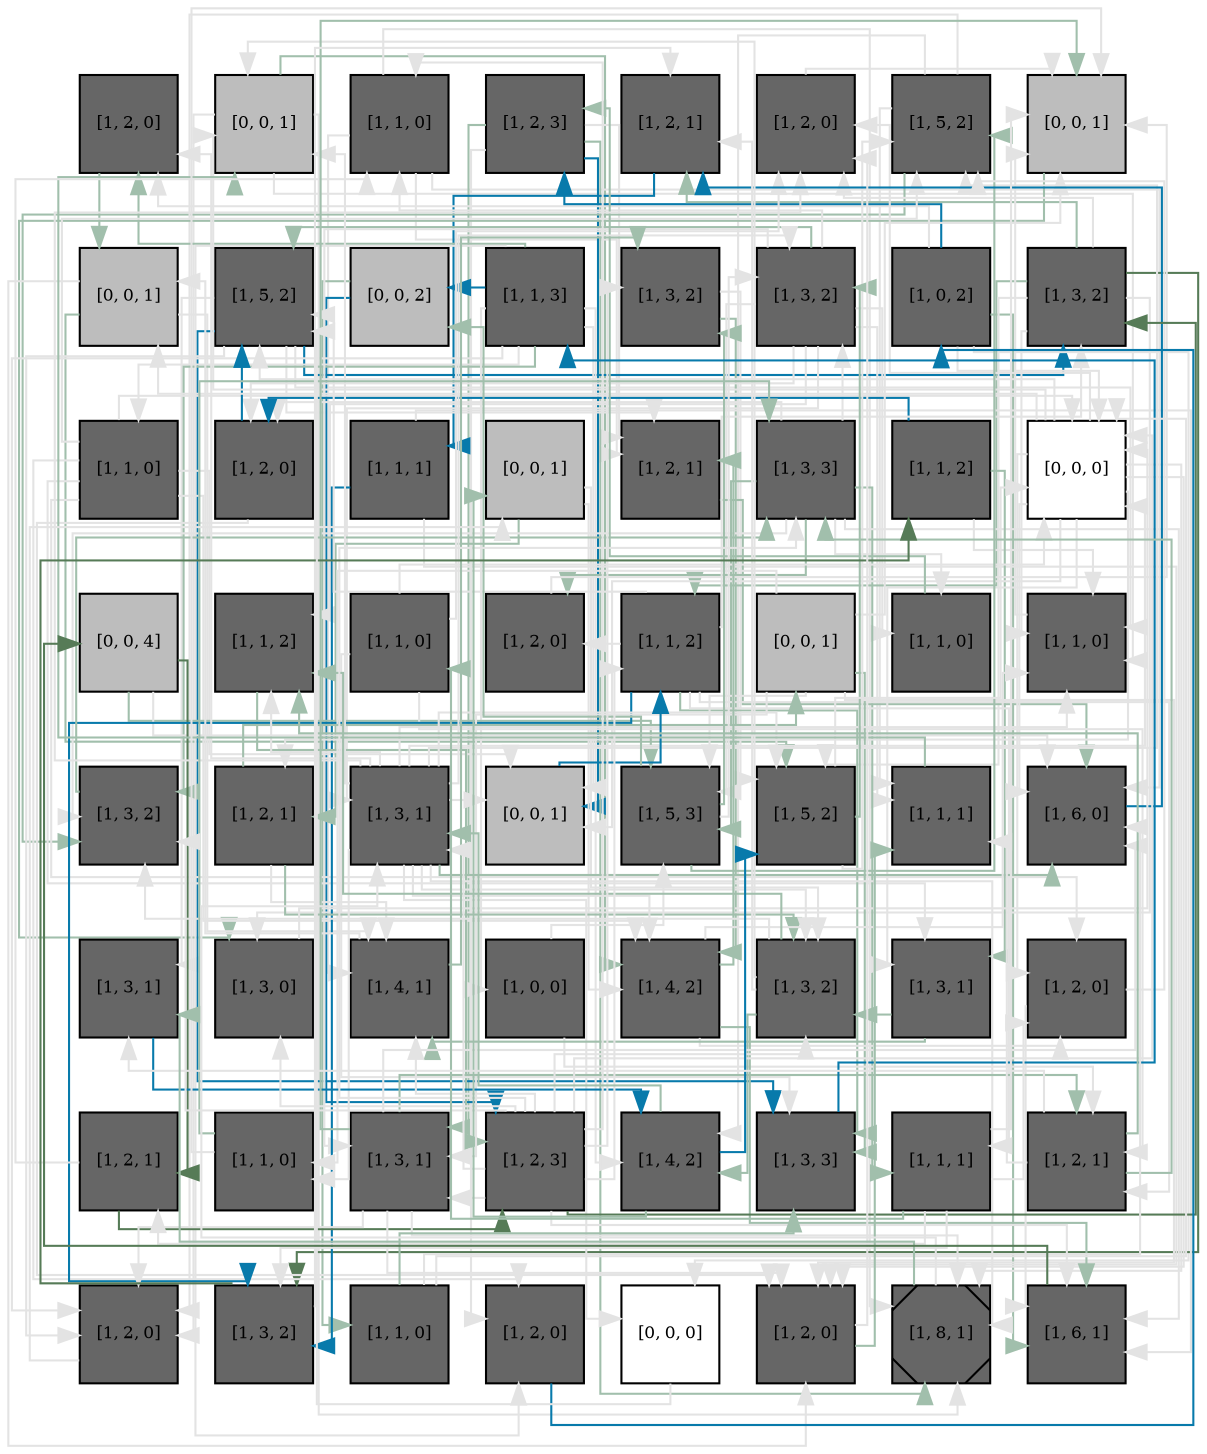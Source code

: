 digraph layout  {
rankdir=TB;
splines=ortho;
node [fixedsize=false, style=filled, width="0.6"];
edge [constraint=false];
0 [fillcolor="#666666", fontsize=8, label="[1, 2, 0]", shape=square, tooltip="name:  EL ,\nin_degree: 3,\nout_degree: 1"];
1 [fillcolor="#bdbdbd", fontsize=8, label="[0, 0, 1]", shape=square, tooltip="name: None,\nin_degree: 4,\nout_degree: 4"];
2 [fillcolor="#666666", fontsize=8, label="[1, 1, 0]", shape=square, tooltip="name:  Oag ,\nin_degree: 3,\nout_degree: 4"];
3 [fillcolor="#666666", fontsize=8, label="[1, 2, 3]", shape=square, tooltip="name:  T0 ,\nin_degree: 2,\nout_degree: 5"];
4 [fillcolor="#666666", fontsize=8, label="[1, 2, 1]", shape=square, tooltip="name:  IgA_TRetortaeformis ,\nin_degree: 4,\nout_degree: 1"];
5 [fillcolor="#666666", fontsize=8, label="[1, 2, 0]", shape=square, tooltip="name:  TEL ,\nin_degree: 5,\nout_degree: 1"];
6 [fillcolor="#666666", fontsize=8, label="[1, 5, 2]", shape=square, tooltip="name:  NE_TRetortaeformis ,\nin_degree: 5,\nout_degree: 4"];
7 [fillcolor="#bdbdbd", fontsize=8, label="[0, 0, 1]", shape=square, tooltip="name: None,\nin_degree: 7,\nout_degree: 1"];
8 [fillcolor="#bdbdbd", fontsize=8, label="[0, 0, 1]", shape=square, tooltip="name: None,\nin_degree: 3,\nout_degree: 3"];
9 [fillcolor="#666666", fontsize=8, label="[1, 5, 2]", shape=square, tooltip="name:  IL13 ,\nin_degree: 5,\nout_degree: 6"];
10 [fillcolor="#bdbdbd", fontsize=8, label="[0, 0, 2]", shape=square, tooltip="name: None,\nin_degree: 2,\nout_degree: 2"];
11 [fillcolor="#666666", fontsize=8, label="[1, 1, 3]", shape=square, tooltip="name:  DCII_TRetortaeformis ,\nin_degree: 1,\nout_degree: 9"];
12 [fillcolor="#666666", fontsize=8, label="[1, 3, 2]", shape=square, tooltip="name:  TTSSI ,\nin_degree: 3,\nout_degree: 2"];
13 [fillcolor="#666666", fontsize=8, label="[1, 3, 2]", shape=square, tooltip="name:  MPI_Bacterium ,\nin_degree: 4,\nout_degree: 9"];
14 [fillcolor="#666666", fontsize=8, label="[1, 0, 2]", shape=square, tooltip="name:  IS ,\nin_degree: 1,\nout_degree: 5"];
15 [fillcolor="#666666", fontsize=8, label="[1, 3, 2]", shape=square, tooltip="name:  EL2 ,\nin_degree: 3,\nout_degree: 7"];
16 [fillcolor="#666666", fontsize=8, label="[1, 1, 0]", shape=square, tooltip="name:  Th1I_TRetortaeformis ,\nin_degree: 1,\nout_degree: 7"];
17 [fillcolor="#666666", fontsize=8, label="[1, 2, 0]", shape=square, tooltip="name:  PH ,\nin_degree: 3,\nout_degree: 2"];
18 [fillcolor="#666666", fontsize=8, label="[1, 1, 1]", shape=square, tooltip="name:  EC_Bacterium ,\nin_degree: 1,\nout_degree: 3"];
19 [fillcolor="#bdbdbd", fontsize=8, label="[0, 0, 1]", shape=square, tooltip="name: None,\nin_degree: 2,\nout_degree: 3"];
20 [fillcolor="#666666", fontsize=8, label="[1, 2, 1]", shape=square, tooltip="name:  DP ,\nin_degree: 4,\nout_degree: 1"];
21 [fillcolor="#666666", fontsize=8, label="[1, 3, 3]", shape=square, tooltip="name:  IFNgI ,\nin_degree: 4,\nout_degree: 8"];
22 [fillcolor="#666666", fontsize=8, label="[1, 1, 2]", shape=square, tooltip="name:  NE_Bacterium ,\nin_degree: 1,\nout_degree: 3"];
23 [fillcolor="#FFFFFF", fontsize=8, label="[0, 0, 0]", shape=square, tooltip="name: None,\nin_degree: 8,\nout_degree: 11"];
24 [fillcolor="#bdbdbd", fontsize=8, label="[0, 0, 4]", shape=square, tooltip="name: None,\nin_degree: 1,\nout_degree: 3"];
25 [fillcolor="#666666", fontsize=8, label="[1, 1, 2]", shape=square, tooltip="name:  IL4I ,\nin_degree: 4,\nout_degree: 1"];
26 [fillcolor="#666666", fontsize=8, label="[1, 1, 0]", shape=square, tooltip="name:  Th1I_Bacterium ,\nin_degree: 1,\nout_degree: 4"];
27 [fillcolor="#666666", fontsize=8, label="[1, 2, 0]", shape=square, tooltip="name:  IFNgII ,\nin_degree: 2,\nout_degree: 1"];
28 [fillcolor="#666666", fontsize=8, label="[1, 1, 2]", shape=square, tooltip="name:  IgG ,\nin_degree: 3,\nout_degree: 7"];
29 [fillcolor="#bdbdbd", fontsize=8, label="[0, 0, 1]", shape=square, tooltip="name: None,\nin_degree: 1,\nout_degree: 6"];
30 [fillcolor="#666666", fontsize=8, label="[1, 1, 0]", shape=square, tooltip="name:  DCII_Bacterium ,\nin_degree: 2,\nout_degree: 1"];
31 [fillcolor="#666666", fontsize=8, label="[1, 1, 0]", shape=square, tooltip="name:  TTSSII ,\nin_degree: 6,\nout_degree: 1"];
32 [fillcolor="#666666", fontsize=8, label="[1, 3, 2]", shape=square, tooltip="name:  DCI_Bacterium ,\nin_degree: 5,\nout_degree: 1"];
33 [fillcolor="#666666", fontsize=8, label="[1, 2, 1]", shape=square, tooltip="name:  IL5 ,\nin_degree: 2,\nout_degree: 3"];
34 [fillcolor="#666666", fontsize=8, label="[1, 3, 1]", shape=square, tooltip="name:  Th2II_Bacterium ,\nin_degree: 4,\nout_degree: 16"];
35 [fillcolor="#bdbdbd", fontsize=8, label="[0, 0, 1]", shape=square, tooltip="name: None,\nin_degree: 5,\nout_degree: 1"];
36 [fillcolor="#666666", fontsize=8, label="[1, 5, 3]", shape=square, tooltip="name:  IFNg_Bacterium ,\nin_degree: 5,\nout_degree: 4"];
37 [fillcolor="#666666", fontsize=8, label="[1, 5, 2]", shape=square, tooltip="name:  AD ,\nin_degree: 5,\nout_degree: 3"];
38 [fillcolor="#666666", fontsize=8, label="[1, 1, 1]", shape=square, tooltip="name:  TrI_Bacterium ,\nin_degree: 4,\nout_degree: 1"];
39 [fillcolor="#666666", fontsize=8, label="[1, 6, 0]", shape=square, tooltip="name:  AP ,\nin_degree: 7,\nout_degree: 1"];
40 [fillcolor="#666666", fontsize=8, label="[1, 3, 1]", shape=square, tooltip="name:  IgE ,\nin_degree: 3,\nout_degree: 1"];
41 [fillcolor="#666666", fontsize=8, label="[1, 3, 0]", shape=square, tooltip="name:  TrII ,\nin_degree: 3,\nout_degree: 1"];
42 [fillcolor="#666666", fontsize=8, label="[1, 4, 1]", shape=square, tooltip="name:  Cb ,\nin_degree: 5,\nout_degree: 2"];
43 [fillcolor="#666666", fontsize=8, label="[1, 0, 0]", shape=square, tooltip="name: IS,\nin_degree: 1,\nout_degree: 2"];
44 [fillcolor="#666666", fontsize=8, label="[1, 4, 2]", shape=square, tooltip="name:  IL10I_Bacterium ,\nin_degree: 5,\nout_degree: 4"];
45 [fillcolor="#666666", fontsize=8, label="[1, 3, 2]", shape=square, tooltip="name:  Th2II_TRetortaeformis ,\nin_degree: 5,\nout_degree: 5"];
46 [fillcolor="#666666", fontsize=8, label="[1, 3, 1]", shape=square, tooltip="name:  AgAb_Bacterium ,\nin_degree: 3,\nout_degree: 2"];
47 [fillcolor="#666666", fontsize=8, label="[1, 2, 0]", shape=square, tooltip="name:  IL10I ,\nin_degree: 4,\nout_degree: 2"];
48 [fillcolor="#666666", fontsize=8, label="[1, 2, 1]", shape=square, tooltip="name:  IgG_Bacterium ,\nin_degree: 2,\nout_degree: 2"];
49 [fillcolor="#666666", fontsize=8, label="[1, 1, 0]", shape=square, tooltip="name:  Th2I_Bacterium ,\nin_degree: 2,\nout_degree: 2"];
50 [fillcolor="#666666", fontsize=8, label="[1, 3, 1]", shape=square, tooltip="name:  Th1II_Bacterium ,\nin_degree: 4,\nout_degree: 6"];
51 [fillcolor="#666666", fontsize=8, label="[1, 2, 3]", shape=square, tooltip="name:  Bb ,\nin_degree: 3,\nout_degree: 13"];
52 [fillcolor="#666666", fontsize=8, label="[1, 4, 2]", shape=square, tooltip="name:  IL12II ,\nin_degree: 4,\nout_degree: 3"];
53 [fillcolor="#666666", fontsize=8, label="[1, 3, 3]", shape=square, tooltip="name:  Th1II_TRetortaeformis ,\nin_degree: 5,\nout_degree: 1"];
54 [fillcolor="#666666", fontsize=8, label="[1, 1, 1]", shape=square, tooltip="name:  Th2I_TRetortaeformis ,\nin_degree: 2,\nout_degree: 5"];
55 [fillcolor="#666666", fontsize=8, label="[1, 2, 1]", shape=square, tooltip="name:  BC_TRetortaeformis ,\nin_degree: 4,\nout_degree: 4"];
56 [fillcolor="#666666", fontsize=8, label="[1, 2, 0]", shape=square, tooltip="name:  TNE ,\nin_degree: 5,\nout_degree: 1"];
57 [fillcolor="#666666", fontsize=8, label="[1, 3, 2]", shape=square, tooltip="name:  IgA_Bacterium ,\nin_degree: 4,\nout_degree: 2"];
58 [fillcolor="#666666", fontsize=8, label="[1, 1, 0]", shape=square, tooltip="name:  DCI_TRetortaeformis ,\nin_degree: 1,\nout_degree: 3"];
59 [fillcolor="#666666", fontsize=8, label="[1, 2, 0]", shape=square, tooltip="name:  BC_Bacterium ,\nin_degree: 3,\nout_degree: 1"];
60 [fillcolor="#FFFFFF", fontsize=8, label="[0, 0, 0]", shape=square, tooltip="name: None,\nin_degree: 2,\nout_degree: 1"];
61 [fillcolor="#666666", fontsize=8, label="[1, 2, 0]", shape=square, tooltip="name:  EC_TRetortaeformis ,\nin_degree: 6,\nout_degree: 2"];
62 [fillcolor="#666666", fontsize=8, label="[1, 8, 1]", shape=Msquare, tooltip="name:  IL4II ,\nin_degree: 6,\nout_degree: 2"];
63 [fillcolor="#666666", fontsize=8, label="[1, 6, 1]", shape=square, tooltip="name:  PIC ,\nin_degree: 6,\nout_degree: 1"];
0 -> 8  [color="#A1BFAC", style="penwidth(0.1)", tooltip="0( EL ) to 9( IL13 )", weight=1];
1 -> 62  [color=grey89, style="penwidth(0.1)", tooltip=" ", weight=1];
1 -> 31  [color=grey89, style="penwidth(0.1)", tooltip=" ", weight=1];
1 -> 56  [color=grey89, style="penwidth(0.1)", tooltip=" ", weight=1];
1 -> 44  [color="#A1BFAC", style="penwidth(0.1)", tooltip="61( EC_TRetortaeformis ) to 63( PIC )", weight=1];
2 -> 42  [color=grey89, style="penwidth(0.1)", tooltip=" ", weight=1];
2 -> 20  [color=grey89, style="penwidth(0.1)", tooltip=" ", weight=1];
2 -> 62  [color=grey89, style="penwidth(0.1)", tooltip=" ", weight=1];
2 -> 39  [color=grey89, style="penwidth(0.1)", tooltip=" ", weight=1];
3 -> 62  [color="#A1BFAC", style="penwidth(0.1)", tooltip="30( DCII_Bacterium ) to 52( IL12II )", weight=1];
3 -> 35  [color="#087AAB", style="penwidth(0.1)", tooltip="59( BC_Bacterium ) to 57( IgA_Bacterium )", weight=1];
3 -> 50  [color="#A1BFAC", style="penwidth(0.1)", tooltip="30( DCII_Bacterium ) to 41( TrII )", weight=1];
3 -> 59  [color=grey89, style="penwidth(0.1)", tooltip=" ", weight=1];
3 -> 20  [color=grey89, style="penwidth(0.1)", tooltip=" ", weight=1];
4 -> 18  [color="#087AAB", style="penwidth(0.1)", tooltip="39( AP ) to 17( PH )", weight=1];
5 -> 7  [color=grey89, style="penwidth(0.1)", tooltip=" ", weight=1];
6 -> 38  [color=grey89, style="penwidth(0.1)", tooltip=" ", weight=1];
6 -> 56  [color=grey89, style="penwidth(0.1)", tooltip=" ", weight=1];
6 -> 52  [color=grey89, style="penwidth(0.1)", tooltip=" ", weight=1];
6 -> 32  [color="#A1BFAC", style="penwidth(0.1)", tooltip="63( PIC ) to 32( DCI_Bacterium )", weight=1];
7 -> 41  [color="#A1BFAC", style="penwidth(0.1)", tooltip="30( DCII_Bacterium ) to 41( TrII )", weight=1];
8 -> 61  [color=grey89, style="penwidth(0.1)", tooltip=" ", weight=1];
8 -> 42  [color=grey89, style="penwidth(0.1)", tooltip=" ", weight=1];
8 -> 37  [color="#A1BFAC", style="penwidth(0.1)", tooltip="0( EL ) to 9( IL13 )", weight=1];
9 -> 20  [color=grey89, style="penwidth(0.1)", tooltip=" ", weight=1];
9 -> 56  [color=grey89, style="penwidth(0.1)", tooltip=" ", weight=1];
9 -> 40  [color=grey89, style="penwidth(0.1)", tooltip=" ", weight=1];
9 -> 15  [color="#087AAB", style="penwidth(0.1)", tooltip="40( IgE ) to 15( EL2 )", weight=1];
9 -> 31  [color=grey89, style="penwidth(0.1)", tooltip=" ", weight=1];
9 -> 53  [color="#087AAB", style="penwidth(0.1)", tooltip="17( PH ) to 51( Bb )", weight=1];
10 -> 51  [color="#087AAB", style="penwidth(0.1)", tooltip="17( PH ) to 51( Bb )", weight=1];
10 -> 58  [color="#A1BFAC", style="penwidth(0.1)", tooltip="63( PIC ) to 58( DCI_TRetortaeformis )", weight=1];
11 -> 43  [color=grey89, style="penwidth(0.1)", tooltip=" ", weight=1];
11 -> 52  [color=grey89, style="penwidth(0.1)", tooltip=" ", weight=1];
11 -> 10  [color="#087AAB", style="penwidth(0.1)", tooltip="17( PH ) to 51( Bb )", weight=1];
11 -> 0  [color="#A1BFAC", style="penwidth(0.1)", tooltip="15( EL2 ) to 0( EL )", weight=1];
11 -> 59  [color=grey89, style="penwidth(0.1)", tooltip=" ", weight=1];
11 -> 35  [color=grey89, style="penwidth(0.1)", tooltip=" ", weight=1];
11 -> 56  [color=grey89, style="penwidth(0.1)", tooltip=" ", weight=1];
11 -> 32  [color="#A1BFAC", style="penwidth(0.1)", tooltip="58( DCI_TRetortaeformis ) to 21( IFNgI )", weight=1];
11 -> 16  [color=grey89, style="penwidth(0.1)", tooltip=" ", weight=1];
12 -> 44  [color="#A1BFAC", style="penwidth(0.1)", tooltip="49( Th2I_Bacterium ) to 44( IL10I_Bacterium )", weight=1];
12 -> 37  [color=grey89, style="penwidth(0.1)", tooltip=" ", weight=1];
13 -> 50  [color=grey89, style="penwidth(0.1)", tooltip=" ", weight=1];
13 -> 17  [color=grey89, style="penwidth(0.1)", tooltip=" ", weight=1];
13 -> 30  [color=grey89, style="penwidth(0.1)", tooltip=" ", weight=1];
13 -> 34  [color=grey89, style="penwidth(0.1)", tooltip=" ", weight=1];
13 -> 25  [color=grey89, style="penwidth(0.1)", tooltip=" ", weight=1];
13 -> 38  [color=grey89, style="penwidth(0.1)", tooltip=" ", weight=1];
13 -> 9  [color="#A1BFAC", style="penwidth(0.1)", tooltip="0( EL ) to 9( IL13 )", weight=1];
13 -> 2  [color=grey89, style="penwidth(0.1)", tooltip=" ", weight=1];
13 -> 36  [color=grey89, style="penwidth(0.1)", tooltip=" ", weight=1];
14 -> 3  [color="#087AAB", style="penwidth(0.1)", tooltip="59( BC_Bacterium ) to 57( IgA_Bacterium )", weight=1];
14 -> 23  [color=grey89, style="penwidth(0.1)", tooltip=" ", weight=1];
14 -> 60  [color=grey89, style="penwidth(0.1)", tooltip=" ", weight=1];
14 -> 0  [color=grey89, style="penwidth(0.1)", tooltip=" ", weight=1];
14 -> 63  [color="#A1BFAC", style="penwidth(0.1)", tooltip="59( BC_Bacterium ) to 48( IgG_Bacterium )", weight=1];
15 -> 31  [color=grey89, style="penwidth(0.1)", tooltip=" ", weight=1];
15 -> 4  [color="#A1BFAC", style="penwidth(0.1)", tooltip="55( BC_TRetortaeformis ) to 4( IgA_TRetortaeformis )", weight=1];
15 -> 57  [color="#567B57", style="penwidth(0.1)", tooltip="63( PIC ) to 22( NE_Bacterium )", weight=1];
15 -> 28  [color="#A1BFAC", style="penwidth(0.1)", tooltip="15( EL2 ) to 0( EL )", weight=1];
15 -> 5  [color=grey89, style="penwidth(0.1)", tooltip=" ", weight=1];
15 -> 41  [color=grey89, style="penwidth(0.1)", tooltip=" ", weight=1];
15 -> 37  [color=grey89, style="penwidth(0.1)", tooltip=" ", weight=1];
16 -> 23  [color=grey89, style="penwidth(0.1)", tooltip=" ", weight=1];
16 -> 46  [color=grey89, style="penwidth(0.1)", tooltip=" ", weight=1];
16 -> 44  [color=grey89, style="penwidth(0.1)", tooltip=" ", weight=1];
16 -> 47  [color=grey89, style="penwidth(0.1)", tooltip=" ", weight=1];
16 -> 35  [color=grey89, style="penwidth(0.1)", tooltip=" ", weight=1];
16 -> 59  [color=grey89, style="penwidth(0.1)", tooltip=" ", weight=1];
16 -> 6  [color=grey89, style="penwidth(0.1)", tooltip=" ", weight=1];
17 -> 9  [color="#087AAB", style="penwidth(0.1)", tooltip="17( PH ) to 51( Bb )", weight=1];
17 -> 61  [color=grey89, style="penwidth(0.1)", tooltip=" ", weight=1];
18 -> 57  [color="#087AAB", style="penwidth(0.1)", tooltip="39( AP ) to 17( PH )", weight=1];
18 -> 63  [color=grey89, style="penwidth(0.1)", tooltip=" ", weight=1];
18 -> 61  [color=grey89, style="penwidth(0.1)", tooltip=" ", weight=1];
19 -> 33  [color="#A1BFAC", style="penwidth(0.1)", tooltip="52( IL12II ) to 53( Th1II_TRetortaeformis )", weight=1];
19 -> 44  [color=grey89, style="penwidth(0.1)", tooltip=" ", weight=1];
19 -> 45  [color=grey89, style="penwidth(0.1)", tooltip=" ", weight=1];
20 -> 39  [color="#A1BFAC", style="penwidth(0.1)", tooltip="42( Cb ) to 39( AP )", weight=1];
21 -> 17  [color=grey89, style="penwidth(0.1)", tooltip=" ", weight=1];
21 -> 32  [color=grey89, style="penwidth(0.1)", tooltip=" ", weight=1];
21 -> 27  [color="#A1BFAC", style="penwidth(0.1)", tooltip="36( IFNg_Bacterium ) to 27( IFNgII )", weight=1];
21 -> 30  [color=grey89, style="penwidth(0.1)", tooltip=" ", weight=1];
21 -> 63  [color=grey89, style="penwidth(0.1)", tooltip=" ", weight=1];
21 -> 36  [color="#A1BFAC", style="penwidth(0.1)", tooltip="49( Th2I_Bacterium ) to 44( IL10I_Bacterium )", weight=1];
21 -> 13  [color=grey89, style="penwidth(0.1)", tooltip=" ", weight=1];
21 -> 54  [color="#A1BFAC", style="penwidth(0.1)", tooltip="50( Th1II_Bacterium ) to 26( Th1I_Bacterium )", weight=1];
22 -> 31  [color=grey89, style="penwidth(0.1)", tooltip=" ", weight=1];
22 -> 46  [color="#A1BFAC", style="penwidth(0.1)", tooltip="57( IgA_Bacterium ) to 12( TTSSI )", weight=1];
22 -> 17  [color="#087AAB", style="penwidth(0.1)", tooltip="39( AP ) to 17( PH )", weight=1];
23 -> 61  [color=grey89, style="penwidth(0.1)", tooltip=" ", weight=1];
23 -> 1  [color=grey89, style="penwidth(0.1)", tooltip=" ", weight=1];
23 -> 5  [color=grey89, style="penwidth(0.1)", tooltip=" ", weight=1];
23 -> 46  [color=grey89, style="penwidth(0.1)", tooltip=" ", weight=1];
23 -> 62  [color=grey89, style="penwidth(0.1)", tooltip=" ", weight=1];
23 -> 33  [color=grey89, style="penwidth(0.1)", tooltip=" ", weight=1];
23 -> 47  [color=grey89, style="penwidth(0.1)", tooltip=" ", weight=1];
23 -> 8  [color=grey89, style="penwidth(0.1)", tooltip=" ", weight=1];
23 -> 39  [color=grey89, style="penwidth(0.1)", tooltip=" ", weight=1];
23 -> 35  [color=grey89, style="penwidth(0.1)", tooltip=" ", weight=1];
23 -> 9  [color=grey89, style="penwidth(0.1)", tooltip=" ", weight=1];
24 -> 36  [color="#A1BFAC", style="penwidth(0.1)", tooltip="63( PIC ) to 58( DCI_TRetortaeformis )", weight=1];
24 -> 48  [color="#567B57", style="penwidth(0.1)", tooltip="63( PIC ) to 22( NE_Bacterium )", weight=1];
24 -> 39  [color=grey89, style="penwidth(0.1)", tooltip=" ", weight=1];
25 -> 51  [color="#A1BFAC", style="penwidth(0.1)", tooltip="33( IL5 ) to 15( EL2 )", weight=1];
26 -> 55  [color=grey89, style="penwidth(0.1)", tooltip=" ", weight=1];
26 -> 53  [color=grey89, style="penwidth(0.1)", tooltip=" ", weight=1];
26 -> 5  [color=grey89, style="penwidth(0.1)", tooltip=" ", weight=1];
26 -> 23  [color=grey89, style="penwidth(0.1)", tooltip=" ", weight=1];
27 -> 7  [color=grey89, style="penwidth(0.1)", tooltip=" ", weight=1];
28 -> 53  [color="#A1BFAC", style="penwidth(0.1)", tooltip="15( EL2 ) to 0( EL )", weight=1];
28 -> 9  [color=grey89, style="penwidth(0.1)", tooltip=" ", weight=1];
28 -> 57  [color="#087AAB", style="penwidth(0.1)", tooltip="59( BC_Bacterium ) to 57( IgA_Bacterium )", weight=1];
28 -> 27  [color=grey89, style="penwidth(0.1)", tooltip=" ", weight=1];
28 -> 15  [color=grey89, style="penwidth(0.1)", tooltip=" ", weight=1];
28 -> 55  [color=grey89, style="penwidth(0.1)", tooltip=" ", weight=1];
28 -> 54  [color=grey89, style="penwidth(0.1)", tooltip=" ", weight=1];
29 -> 7  [color=grey89, style="penwidth(0.1)", tooltip=" ", weight=1];
29 -> 36  [color=grey89, style="penwidth(0.1)", tooltip=" ", weight=1];
29 -> 50  [color=grey89, style="penwidth(0.1)", tooltip=" ", weight=1];
29 -> 49  [color=grey89, style="penwidth(0.1)", tooltip=" ", weight=1];
29 -> 53  [color="#A1BFAC", style="penwidth(0.1)", tooltip="52( IL12II ) to 53( Th1II_TRetortaeformis )", weight=1];
29 -> 61  [color=grey89, style="penwidth(0.1)", tooltip=" ", weight=1];
30 -> 3  [color="#A1BFAC", style="penwidth(0.1)", tooltip="30( DCII_Bacterium ) to 52( IL12II )", weight=1];
31 -> 7  [color=grey89, style="penwidth(0.1)", tooltip=" ", weight=1];
32 -> 21  [color="#A1BFAC", style="penwidth(0.1)", tooltip="36( IFNg_Bacterium ) to 27( IFNgII )", weight=1];
33 -> 29  [color="#A1BFAC", style="penwidth(0.1)", tooltip="52( IL12II ) to 53( Th1II_TRetortaeformis )", weight=1];
33 -> 45  [color="#A1BFAC", style="penwidth(0.1)", tooltip="33( IL5 ) to 15( EL2 )", weight=1];
33 -> 42  [color=grey89, style="penwidth(0.1)", tooltip=" ", weight=1];
34 -> 35  [color=grey89, style="penwidth(0.1)", tooltip=" ", weight=1];
34 -> 45  [color=grey89, style="penwidth(0.1)", tooltip=" ", weight=1];
34 -> 37  [color=grey89, style="penwidth(0.1)", tooltip=" ", weight=1];
34 -> 25  [color=grey89, style="penwidth(0.1)", tooltip=" ", weight=1];
34 -> 23  [color=grey89, style="penwidth(0.1)", tooltip=" ", weight=1];
34 -> 5  [color=grey89, style="penwidth(0.1)", tooltip=" ", weight=1];
34 -> 1  [color=grey89, style="penwidth(0.1)", tooltip=" ", weight=1];
34 -> 49  [color=grey89, style="penwidth(0.1)", tooltip=" ", weight=1];
34 -> 39  [color="#A1BFAC", style="penwidth(0.1)", tooltip="46( AgAb_Bacterium ) to 39( AP )", weight=1];
34 -> 0  [color=grey89, style="penwidth(0.1)", tooltip=" ", weight=1];
34 -> 44  [color=grey89, style="penwidth(0.1)", tooltip=" ", weight=1];
34 -> 60  [color=grey89, style="penwidth(0.1)", tooltip=" ", weight=1];
34 -> 31  [color=grey89, style="penwidth(0.1)", tooltip=" ", weight=1];
34 -> 6  [color=grey89, style="penwidth(0.1)", tooltip=" ", weight=1];
34 -> 13  [color=grey89, style="penwidth(0.1)", tooltip=" ", weight=1];
34 -> 62  [color=grey89, style="penwidth(0.1)", tooltip=" ", weight=1];
35 -> 28  [color="#087AAB", style="penwidth(0.1)", tooltip="59( BC_Bacterium ) to 57( IgA_Bacterium )", weight=1];
36 -> 12  [color="#A1BFAC", style="penwidth(0.1)", tooltip="49( Th2I_Bacterium ) to 44( IL10I_Bacterium )", weight=1];
36 -> 6  [color="#A1BFAC", style="penwidth(0.1)", tooltip="63( PIC ) to 32( DCI_Bacterium )", weight=1];
36 -> 10  [color="#A1BFAC", style="penwidth(0.1)", tooltip="63( PIC ) to 58( DCI_TRetortaeformis )", weight=1];
36 -> 13  [color=grey89, style="penwidth(0.1)", tooltip=" ", weight=1];
37 -> 13  [color="#A1BFAC", style="penwidth(0.1)", tooltip="0( EL ) to 9( IL13 )", weight=1];
37 -> 23  [color=grey89, style="penwidth(0.1)", tooltip=" ", weight=1];
37 -> 6  [color=grey89, style="penwidth(0.1)", tooltip=" ", weight=1];
38 -> 1  [color="#A1BFAC", style="penwidth(0.1)", tooltip="61( EC_TRetortaeformis ) to 63( PIC )", weight=1];
39 -> 4  [color="#087AAB", style="penwidth(0.1)", tooltip="39( AP ) to 17( PH )", weight=1];
40 -> 52  [color="#087AAB", style="penwidth(0.1)", tooltip="40( IgE ) to 15( EL2 )", weight=1];
41 -> 23  [color=grey89, style="penwidth(0.1)", tooltip=" ", weight=1];
42 -> 12  [color="#A1BFAC", style="penwidth(0.1)", tooltip="57( IgA_Bacterium ) to 12( TTSSI )", weight=1];
42 -> 8  [color=grey89, style="penwidth(0.1)", tooltip=" ", weight=1];
43 -> 55  [color=grey89, style="penwidth(0.1)", tooltip=" ", weight=1];
43 -> 36  [color=grey89, style="penwidth(0.1)", tooltip=" ", weight=1];
44 -> 63  [color="#A1BFAC", style="penwidth(0.1)", tooltip="61( EC_TRetortaeformis ) to 63( PIC )", weight=1];
44 -> 31  [color=grey89, style="penwidth(0.1)", tooltip=" ", weight=1];
44 -> 47  [color=grey89, style="penwidth(0.1)", tooltip=" ", weight=1];
44 -> 20  [color="#A1BFAC", style="penwidth(0.1)", tooltip="42( Cb ) to 39( AP )", weight=1];
45 -> 25  [color="#A1BFAC", style="penwidth(0.1)", tooltip="33( IL5 ) to 15( EL2 )", weight=1];
45 -> 4  [color=grey89, style="penwidth(0.1)", tooltip=" ", weight=1];
45 -> 32  [color=grey89, style="penwidth(0.1)", tooltip=" ", weight=1];
45 -> 52  [color="#A1BFAC", style="penwidth(0.1)", tooltip="46( AgAb_Bacterium ) to 39( AP )", weight=1];
45 -> 1  [color=grey89, style="penwidth(0.1)", tooltip=" ", weight=1];
46 -> 42  [color="#A1BFAC", style="penwidth(0.1)", tooltip="57( IgA_Bacterium ) to 12( TTSSI )", weight=1];
46 -> 45  [color="#A1BFAC", style="penwidth(0.1)", tooltip="46( AgAb_Bacterium ) to 39( AP )", weight=1];
47 -> 6  [color=grey89, style="penwidth(0.1)", tooltip=" ", weight=1];
47 -> 63  [color=grey89, style="penwidth(0.1)", tooltip=" ", weight=1];
48 -> 2  [color=grey89, style="penwidth(0.1)", tooltip=" ", weight=1];
48 -> 51  [color="#567B57", style="penwidth(0.1)", tooltip="63( PIC ) to 22( NE_Bacterium )", weight=1];
49 -> 7  [color=grey89, style="penwidth(0.1)", tooltip=" ", weight=1];
49 -> 21  [color="#A1BFAC", style="penwidth(0.1)", tooltip="49( Th2I_Bacterium ) to 44( IL10I_Bacterium )", weight=1];
50 -> 56  [color=grey89, style="penwidth(0.1)", tooltip=" ", weight=1];
50 -> 7  [color="#A1BFAC", style="penwidth(0.1)", tooltip="30( DCII_Bacterium ) to 41( TrII )", weight=1];
50 -> 62  [color=grey89, style="penwidth(0.1)", tooltip=" ", weight=1];
50 -> 55  [color="#A1BFAC", style="penwidth(0.1)", tooltip="50( Th1II_Bacterium ) to 26( Th1I_Bacterium )", weight=1];
50 -> 61  [color=grey89, style="penwidth(0.1)", tooltip=" ", weight=1];
50 -> 39  [color=grey89, style="penwidth(0.1)", tooltip=" ", weight=1];
51 -> 42  [color=grey89, style="penwidth(0.1)", tooltip=" ", weight=1];
51 -> 50  [color=grey89, style="penwidth(0.1)", tooltip=" ", weight=1];
51 -> 15  [color="#567B57", style="penwidth(0.1)", tooltip="63( PIC ) to 22( NE_Bacterium )", weight=1];
51 -> 34  [color=grey89, style="penwidth(0.1)", tooltip=" ", weight=1];
51 -> 32  [color=grey89, style="penwidth(0.1)", tooltip=" ", weight=1];
51 -> 45  [color=grey89, style="penwidth(0.1)", tooltip=" ", weight=1];
51 -> 2  [color=grey89, style="penwidth(0.1)", tooltip=" ", weight=1];
51 -> 41  [color=grey89, style="penwidth(0.1)", tooltip=" ", weight=1];
51 -> 63  [color=grey89, style="penwidth(0.1)", tooltip=" ", weight=1];
51 -> 28  [color=grey89, style="penwidth(0.1)", tooltip=" ", weight=1];
51 -> 23  [color=grey89, style="penwidth(0.1)", tooltip=" ", weight=1];
51 -> 21  [color=grey89, style="penwidth(0.1)", tooltip=" ", weight=1];
51 -> 12  [color=grey89, style="penwidth(0.1)", tooltip=" ", weight=1];
52 -> 19  [color="#A1BFAC", style="penwidth(0.1)", tooltip="52( IL12II ) to 53( Th1II_TRetortaeformis )", weight=1];
52 -> 37  [color="#087AAB", style="penwidth(0.1)", tooltip="40( IgE ) to 15( EL2 )", weight=1];
52 -> 34  [color="#A1BFAC", style="penwidth(0.1)", tooltip="46( AgAb_Bacterium ) to 39( AP )", weight=1];
53 -> 11  [color="#087AAB", style="penwidth(0.1)", tooltip="17( PH ) to 51( Bb )", weight=1];
54 -> 48  [color=grey89, style="penwidth(0.1)", tooltip=" ", weight=1];
54 -> 57  [color=grey89, style="penwidth(0.1)", tooltip=" ", weight=1];
54 -> 7  [color=grey89, style="penwidth(0.1)", tooltip=" ", weight=1];
54 -> 47  [color=grey89, style="penwidth(0.1)", tooltip=" ", weight=1];
54 -> 26  [color="#A1BFAC", style="penwidth(0.1)", tooltip="50( Th1II_Bacterium ) to 26( Th1I_Bacterium )", weight=1];
55 -> 38  [color=grey89, style="penwidth(0.1)", tooltip=" ", weight=1];
55 -> 40  [color=grey89, style="penwidth(0.1)", tooltip=" ", weight=1];
55 -> 25  [color="#A1BFAC", style="penwidth(0.1)", tooltip="55( BC_TRetortaeformis ) to 4( IgA_TRetortaeformis )", weight=1];
55 -> 21  [color="#A1BFAC", style="penwidth(0.1)", tooltip="50( Th1II_Bacterium ) to 26( Th1I_Bacterium )", weight=1];
56 -> 19  [color=grey89, style="penwidth(0.1)", tooltip=" ", weight=1];
57 -> 22  [color="#567B57", style="penwidth(0.1)", tooltip="63( PIC ) to 22( NE_Bacterium )", weight=1];
57 -> 4  [color=grey89, style="penwidth(0.1)", tooltip=" ", weight=1];
58 -> 39  [color=grey89, style="penwidth(0.1)", tooltip=" ", weight=1];
58 -> 23  [color=grey89, style="penwidth(0.1)", tooltip=" ", weight=1];
58 -> 53  [color="#A1BFAC", style="penwidth(0.1)", tooltip="58( DCI_TRetortaeformis ) to 21( IFNgI )", weight=1];
59 -> 14  [color="#087AAB", style="penwidth(0.1)", tooltip="59( BC_Bacterium ) to 57( IgA_Bacterium )", weight=1];
60 -> 9  [color=grey89, style="penwidth(0.1)", tooltip=" ", weight=1];
61 -> 38  [color="#A1BFAC", style="penwidth(0.1)", tooltip="61( EC_TRetortaeformis ) to 63( PIC )", weight=1];
61 -> 5  [color=grey89, style="penwidth(0.1)", tooltip=" ", weight=1];
62 -> 40  [color="#A1BFAC", style="penwidth(0.1)", tooltip="30( DCII_Bacterium ) to 52( IL12II )", weight=1];
62 -> 34  [color=grey89, style="penwidth(0.1)", tooltip=" ", weight=1];
63 -> 24  [color="#567B57", style="penwidth(0.1)", tooltip="63( PIC ) to 22( NE_Bacterium )", weight=1];
edge [constraint=true, style=invis];

0 -> 8 -> 16 -> 24 -> 32 -> 40 -> 48 -> 56;
1 -> 9 -> 17 -> 25 -> 33 -> 41 -> 49 -> 57;
2 -> 10 -> 18 -> 26 -> 34 -> 42 -> 50 -> 58;
3 -> 11 -> 19 -> 27 -> 35 -> 43 -> 51 -> 59;
4 -> 12 -> 20 -> 28 -> 36 -> 44 -> 52 -> 60;
5 -> 13 -> 21 -> 29 -> 37 -> 45 -> 53 -> 61;
6 -> 14 -> 22 -> 30 -> 38 -> 46 -> 54 -> 62;
7 -> 15 -> 23 -> 31 -> 39 -> 47 -> 55 -> 63;
rank = same {0 -> 1 -> 2 -> 3 -> 4 -> 5 -> 6 -> 7};
rank = same {8 -> 9 -> 10 -> 11 -> 12 -> 13 -> 14 -> 15};
rank = same {16 -> 17 -> 18 -> 19 -> 20 -> 21 -> 22 -> 23};
rank = same {24 -> 25 -> 26 -> 27 -> 28 -> 29 -> 30 -> 31};
rank = same {32 -> 33 -> 34 -> 35 -> 36 -> 37 -> 38 -> 39};
rank = same {40 -> 41 -> 42 -> 43 -> 44 -> 45 -> 46 -> 47};
rank = same {48 -> 49 -> 50 -> 51 -> 52 -> 53 -> 54 -> 55};
rank = same {56 -> 57 -> 58 -> 59 -> 60 -> 61 -> 62 -> 63};
}